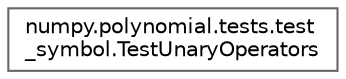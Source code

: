 digraph "Graphical Class Hierarchy"
{
 // LATEX_PDF_SIZE
  bgcolor="transparent";
  edge [fontname=Helvetica,fontsize=10,labelfontname=Helvetica,labelfontsize=10];
  node [fontname=Helvetica,fontsize=10,shape=box,height=0.2,width=0.4];
  rankdir="LR";
  Node0 [id="Node000000",label="numpy.polynomial.tests.test\l_symbol.TestUnaryOperators",height=0.2,width=0.4,color="grey40", fillcolor="white", style="filled",URL="$de/dbe/classnumpy_1_1polynomial_1_1tests_1_1test__symbol_1_1TestUnaryOperators.html",tooltip=" "];
}
